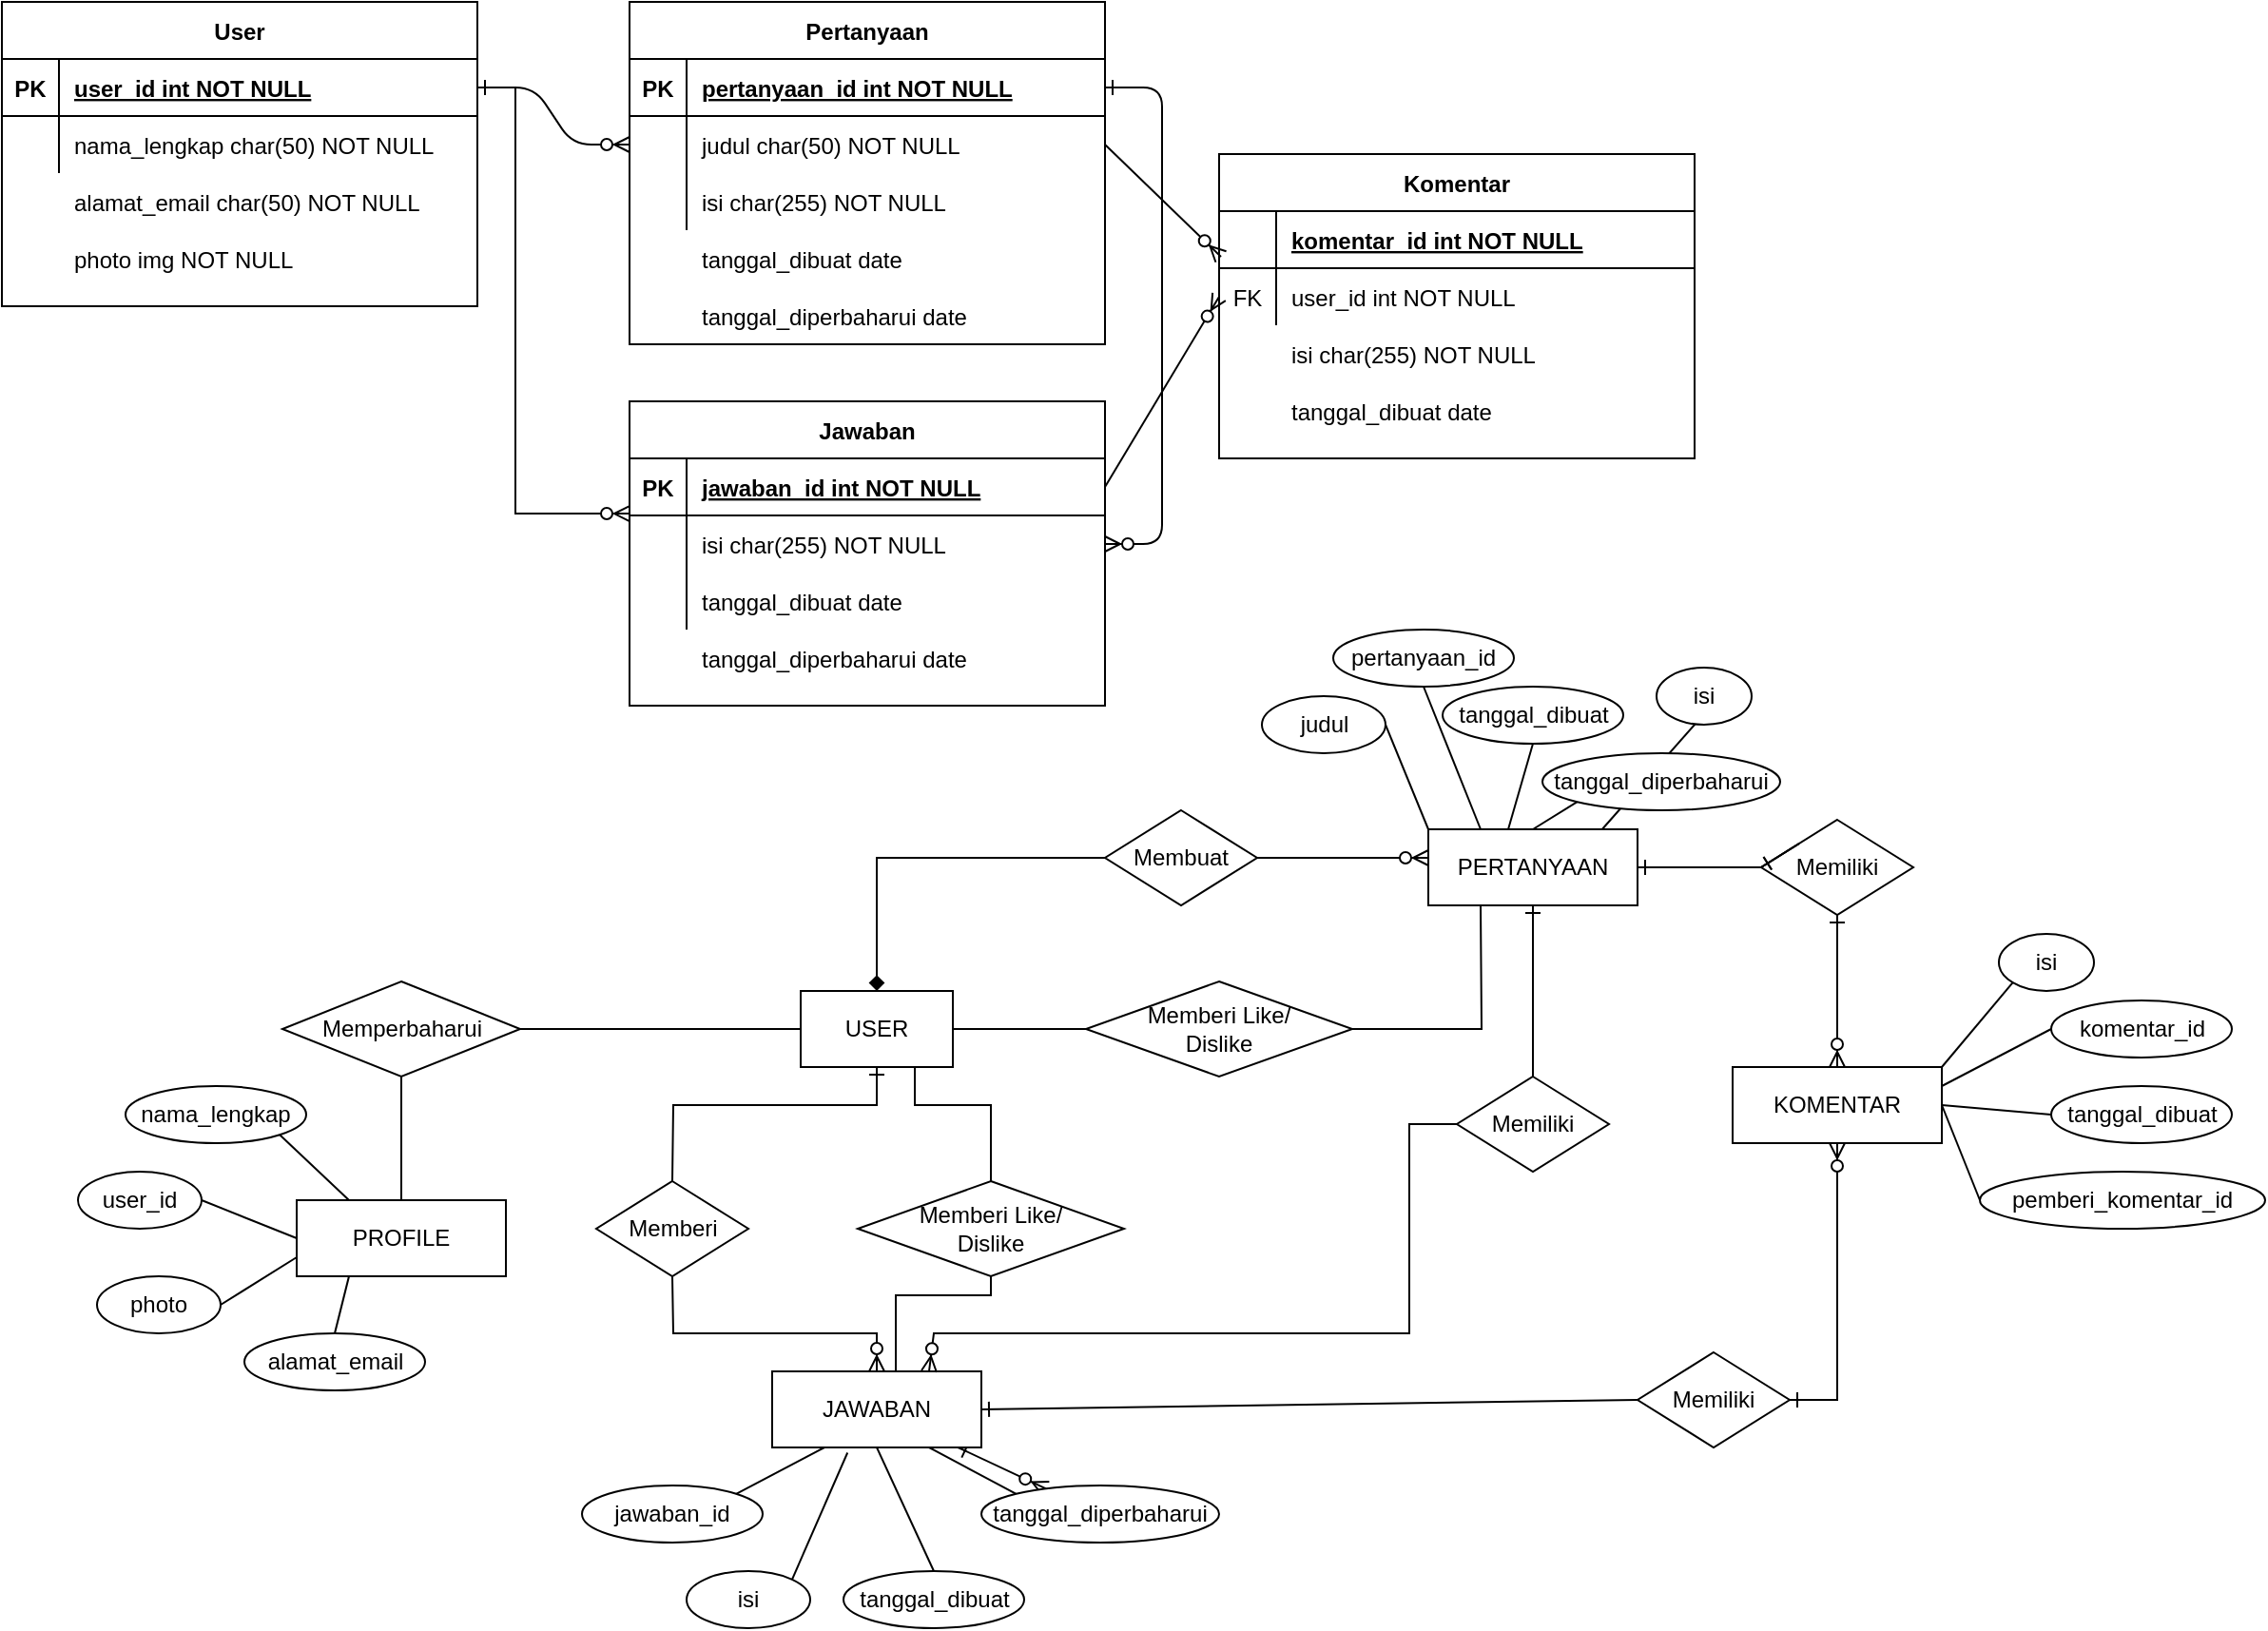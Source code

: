 <mxfile version="13.5.9" type="github">
  <diagram id="R2lEEEUBdFMjLlhIrx00" name="Page-1">
    <mxGraphModel dx="1021" dy="579" grid="1" gridSize="10" guides="1" tooltips="1" connect="1" arrows="1" fold="1" page="1" pageScale="1" pageWidth="850" pageHeight="1100" math="0" shadow="0" extFonts="Permanent Marker^https://fonts.googleapis.com/css?family=Permanent+Marker">
      <root>
        <mxCell id="0" />
        <mxCell id="1" parent="0" />
        <mxCell id="C-vyLk0tnHw3VtMMgP7b-1" value="" style="edgeStyle=entityRelationEdgeStyle;endArrow=ERzeroToMany;startArrow=ERone;endFill=1;startFill=0;" parent="1" source="C-vyLk0tnHw3VtMMgP7b-24" target="C-vyLk0tnHw3VtMMgP7b-6" edge="1">
          <mxGeometry width="100" height="100" relative="1" as="geometry">
            <mxPoint x="340" y="720" as="sourcePoint" />
            <mxPoint x="440" y="620" as="targetPoint" />
          </mxGeometry>
        </mxCell>
        <mxCell id="C-vyLk0tnHw3VtMMgP7b-12" value="" style="edgeStyle=entityRelationEdgeStyle;endArrow=ERzeroToMany;startArrow=ERone;endFill=1;startFill=0;" parent="1" source="C-vyLk0tnHw3VtMMgP7b-3" target="C-vyLk0tnHw3VtMMgP7b-17" edge="1">
          <mxGeometry width="100" height="100" relative="1" as="geometry">
            <mxPoint x="400" y="180" as="sourcePoint" />
            <mxPoint x="460" y="205" as="targetPoint" />
          </mxGeometry>
        </mxCell>
        <mxCell id="C-vyLk0tnHw3VtMMgP7b-2" value="Pertanyaan" style="shape=table;startSize=30;container=1;collapsible=1;childLayout=tableLayout;fixedRows=1;rowLines=0;fontStyle=1;align=center;resizeLast=1;" parent="1" vertex="1">
          <mxGeometry x="450" y="120" width="250" height="180" as="geometry" />
        </mxCell>
        <mxCell id="C-vyLk0tnHw3VtMMgP7b-3" value="" style="shape=partialRectangle;collapsible=0;dropTarget=0;pointerEvents=0;fillColor=none;points=[[0,0.5],[1,0.5]];portConstraint=eastwest;top=0;left=0;right=0;bottom=1;" parent="C-vyLk0tnHw3VtMMgP7b-2" vertex="1">
          <mxGeometry y="30" width="250" height="30" as="geometry" />
        </mxCell>
        <mxCell id="C-vyLk0tnHw3VtMMgP7b-4" value="PK" style="shape=partialRectangle;overflow=hidden;connectable=0;fillColor=none;top=0;left=0;bottom=0;right=0;fontStyle=1;" parent="C-vyLk0tnHw3VtMMgP7b-3" vertex="1">
          <mxGeometry width="30" height="30" as="geometry" />
        </mxCell>
        <mxCell id="C-vyLk0tnHw3VtMMgP7b-5" value="pertanyaan_id int NOT NULL " style="shape=partialRectangle;overflow=hidden;connectable=0;fillColor=none;top=0;left=0;bottom=0;right=0;align=left;spacingLeft=6;fontStyle=5;" parent="C-vyLk0tnHw3VtMMgP7b-3" vertex="1">
          <mxGeometry x="30" width="220" height="30" as="geometry" />
        </mxCell>
        <mxCell id="C-vyLk0tnHw3VtMMgP7b-6" value="" style="shape=partialRectangle;collapsible=0;dropTarget=0;pointerEvents=0;fillColor=none;points=[[0,0.5],[1,0.5]];portConstraint=eastwest;top=0;left=0;right=0;bottom=0;" parent="C-vyLk0tnHw3VtMMgP7b-2" vertex="1">
          <mxGeometry y="60" width="250" height="30" as="geometry" />
        </mxCell>
        <mxCell id="C-vyLk0tnHw3VtMMgP7b-7" value="" style="shape=partialRectangle;overflow=hidden;connectable=0;fillColor=none;top=0;left=0;bottom=0;right=0;" parent="C-vyLk0tnHw3VtMMgP7b-6" vertex="1">
          <mxGeometry width="30" height="30" as="geometry" />
        </mxCell>
        <mxCell id="C-vyLk0tnHw3VtMMgP7b-8" value="judul char(50) NOT NULL" style="shape=partialRectangle;overflow=hidden;connectable=0;fillColor=none;top=0;left=0;bottom=0;right=0;align=left;spacingLeft=6;" parent="C-vyLk0tnHw3VtMMgP7b-6" vertex="1">
          <mxGeometry x="30" width="220" height="30" as="geometry" />
        </mxCell>
        <mxCell id="C-vyLk0tnHw3VtMMgP7b-9" value="" style="shape=partialRectangle;collapsible=0;dropTarget=0;pointerEvents=0;fillColor=none;points=[[0,0.5],[1,0.5]];portConstraint=eastwest;top=0;left=0;right=0;bottom=0;" parent="C-vyLk0tnHw3VtMMgP7b-2" vertex="1">
          <mxGeometry y="90" width="250" height="30" as="geometry" />
        </mxCell>
        <mxCell id="C-vyLk0tnHw3VtMMgP7b-10" value="" style="shape=partialRectangle;overflow=hidden;connectable=0;fillColor=none;top=0;left=0;bottom=0;right=0;" parent="C-vyLk0tnHw3VtMMgP7b-9" vertex="1">
          <mxGeometry width="30" height="30" as="geometry" />
        </mxCell>
        <mxCell id="C-vyLk0tnHw3VtMMgP7b-11" value="isi char(255) NOT NULL" style="shape=partialRectangle;overflow=hidden;connectable=0;fillColor=none;top=0;left=0;bottom=0;right=0;align=left;spacingLeft=6;" parent="C-vyLk0tnHw3VtMMgP7b-9" vertex="1">
          <mxGeometry x="30" width="220" height="30" as="geometry" />
        </mxCell>
        <mxCell id="C-vyLk0tnHw3VtMMgP7b-23" value="User" style="shape=table;startSize=30;container=1;collapsible=1;childLayout=tableLayout;fixedRows=1;rowLines=0;fontStyle=1;align=center;resizeLast=1;" parent="1" vertex="1">
          <mxGeometry x="120" y="120" width="250" height="160" as="geometry" />
        </mxCell>
        <mxCell id="C-vyLk0tnHw3VtMMgP7b-24" value="" style="shape=partialRectangle;collapsible=0;dropTarget=0;pointerEvents=0;fillColor=none;points=[[0,0.5],[1,0.5]];portConstraint=eastwest;top=0;left=0;right=0;bottom=1;" parent="C-vyLk0tnHw3VtMMgP7b-23" vertex="1">
          <mxGeometry y="30" width="250" height="30" as="geometry" />
        </mxCell>
        <mxCell id="C-vyLk0tnHw3VtMMgP7b-25" value="PK" style="shape=partialRectangle;overflow=hidden;connectable=0;fillColor=none;top=0;left=0;bottom=0;right=0;fontStyle=1;" parent="C-vyLk0tnHw3VtMMgP7b-24" vertex="1">
          <mxGeometry width="30" height="30" as="geometry" />
        </mxCell>
        <mxCell id="C-vyLk0tnHw3VtMMgP7b-26" value="user_id int NOT NULL " style="shape=partialRectangle;overflow=hidden;connectable=0;fillColor=none;top=0;left=0;bottom=0;right=0;align=left;spacingLeft=6;fontStyle=5;" parent="C-vyLk0tnHw3VtMMgP7b-24" vertex="1">
          <mxGeometry x="30" width="220" height="30" as="geometry" />
        </mxCell>
        <mxCell id="C-vyLk0tnHw3VtMMgP7b-27" value="" style="shape=partialRectangle;collapsible=0;dropTarget=0;pointerEvents=0;fillColor=none;points=[[0,0.5],[1,0.5]];portConstraint=eastwest;top=0;left=0;right=0;bottom=0;" parent="C-vyLk0tnHw3VtMMgP7b-23" vertex="1">
          <mxGeometry y="60" width="250" height="30" as="geometry" />
        </mxCell>
        <mxCell id="C-vyLk0tnHw3VtMMgP7b-28" value="" style="shape=partialRectangle;overflow=hidden;connectable=0;fillColor=none;top=0;left=0;bottom=0;right=0;" parent="C-vyLk0tnHw3VtMMgP7b-27" vertex="1">
          <mxGeometry width="30" height="30" as="geometry" />
        </mxCell>
        <mxCell id="C-vyLk0tnHw3VtMMgP7b-29" value="nama_lengkap char(50) NOT NULL" style="shape=partialRectangle;overflow=hidden;connectable=0;fillColor=none;top=0;left=0;bottom=0;right=0;align=left;spacingLeft=6;" parent="C-vyLk0tnHw3VtMMgP7b-27" vertex="1">
          <mxGeometry x="30" width="220" height="30" as="geometry" />
        </mxCell>
        <mxCell id="_b5BClZJfC4NfJ-R23Pq-8" value="" style="shape=partialRectangle;overflow=hidden;connectable=0;fillColor=none;top=0;left=0;bottom=0;right=0;" vertex="1" parent="1">
          <mxGeometry x="120" y="220" width="30" height="30" as="geometry" />
        </mxCell>
        <mxCell id="_b5BClZJfC4NfJ-R23Pq-9" value="alamat_email char(50) NOT NULL" style="shape=partialRectangle;overflow=hidden;connectable=0;fillColor=none;top=0;left=0;bottom=0;right=0;align=left;spacingLeft=6;" vertex="1" parent="1">
          <mxGeometry x="150" y="210" width="220" height="30" as="geometry" />
        </mxCell>
        <mxCell id="_b5BClZJfC4NfJ-R23Pq-10" value="photo img NOT NULL" style="shape=partialRectangle;overflow=hidden;connectable=0;fillColor=none;top=0;left=0;bottom=0;right=0;align=left;spacingLeft=6;" vertex="1" parent="1">
          <mxGeometry x="150" y="240" width="220" height="30" as="geometry" />
        </mxCell>
        <mxCell id="_b5BClZJfC4NfJ-R23Pq-13" style="edgeStyle=elbowEdgeStyle;rounded=0;orthogonalLoop=1;jettySize=auto;html=1;exitX=1;exitY=0.5;exitDx=0;exitDy=0;entryX=0;entryY=0.967;entryDx=0;entryDy=0;entryPerimeter=0;endArrow=ERzeroToMany;endFill=1;" edge="1" parent="1" source="C-vyLk0tnHw3VtMMgP7b-24" target="C-vyLk0tnHw3VtMMgP7b-14">
          <mxGeometry relative="1" as="geometry">
            <Array as="points">
              <mxPoint x="390" y="240" />
              <mxPoint x="400" y="190" />
            </Array>
          </mxGeometry>
        </mxCell>
        <mxCell id="_b5BClZJfC4NfJ-R23Pq-14" style="rounded=0;orthogonalLoop=1;jettySize=auto;html=1;exitX=1;exitY=0.5;exitDx=0;exitDy=0;entryX=0.004;entryY=0.8;entryDx=0;entryDy=0;entryPerimeter=0;endArrow=ERzeroToMany;endFill=1;" edge="1" parent="1" source="C-vyLk0tnHw3VtMMgP7b-6" target="_b5BClZJfC4NfJ-R23Pq-2">
          <mxGeometry relative="1" as="geometry" />
        </mxCell>
        <mxCell id="_b5BClZJfC4NfJ-R23Pq-15" style="edgeStyle=none;rounded=0;orthogonalLoop=1;jettySize=auto;html=1;exitX=1;exitY=0.5;exitDx=0;exitDy=0;entryX=0;entryY=0.5;entryDx=0;entryDy=0;endArrow=ERzeroToMany;endFill=1;" edge="1" parent="1" source="C-vyLk0tnHw3VtMMgP7b-14" target="_b5BClZJfC4NfJ-R23Pq-5">
          <mxGeometry relative="1" as="geometry" />
        </mxCell>
        <mxCell id="C-vyLk0tnHw3VtMMgP7b-13" value="Jawaban" style="shape=table;startSize=30;container=1;collapsible=1;childLayout=tableLayout;fixedRows=1;rowLines=0;fontStyle=1;align=center;resizeLast=1;" parent="1" vertex="1">
          <mxGeometry x="450" y="330" width="250" height="160" as="geometry" />
        </mxCell>
        <mxCell id="C-vyLk0tnHw3VtMMgP7b-14" value="" style="shape=partialRectangle;collapsible=0;dropTarget=0;pointerEvents=0;fillColor=none;points=[[0,0.5],[1,0.5]];portConstraint=eastwest;top=0;left=0;right=0;bottom=1;" parent="C-vyLk0tnHw3VtMMgP7b-13" vertex="1">
          <mxGeometry y="30" width="250" height="30" as="geometry" />
        </mxCell>
        <mxCell id="C-vyLk0tnHw3VtMMgP7b-15" value="PK" style="shape=partialRectangle;overflow=hidden;connectable=0;fillColor=none;top=0;left=0;bottom=0;right=0;fontStyle=1;" parent="C-vyLk0tnHw3VtMMgP7b-14" vertex="1">
          <mxGeometry width="30" height="30" as="geometry" />
        </mxCell>
        <mxCell id="C-vyLk0tnHw3VtMMgP7b-16" value="jawaban_id int NOT NULL" style="shape=partialRectangle;overflow=hidden;connectable=0;fillColor=none;top=0;left=0;bottom=0;right=0;align=left;spacingLeft=6;fontStyle=5;" parent="C-vyLk0tnHw3VtMMgP7b-14" vertex="1">
          <mxGeometry x="30" width="220" height="30" as="geometry" />
        </mxCell>
        <mxCell id="C-vyLk0tnHw3VtMMgP7b-17" value="" style="shape=partialRectangle;collapsible=0;dropTarget=0;pointerEvents=0;fillColor=none;points=[[0,0.5],[1,0.5]];portConstraint=eastwest;top=0;left=0;right=0;bottom=0;" parent="C-vyLk0tnHw3VtMMgP7b-13" vertex="1">
          <mxGeometry y="60" width="250" height="30" as="geometry" />
        </mxCell>
        <mxCell id="C-vyLk0tnHw3VtMMgP7b-18" value="" style="shape=partialRectangle;overflow=hidden;connectable=0;fillColor=none;top=0;left=0;bottom=0;right=0;" parent="C-vyLk0tnHw3VtMMgP7b-17" vertex="1">
          <mxGeometry width="30" height="30" as="geometry" />
        </mxCell>
        <mxCell id="C-vyLk0tnHw3VtMMgP7b-19" value="isi char(255) NOT NULL" style="shape=partialRectangle;overflow=hidden;connectable=0;fillColor=none;top=0;left=0;bottom=0;right=0;align=left;spacingLeft=6;" parent="C-vyLk0tnHw3VtMMgP7b-17" vertex="1">
          <mxGeometry x="30" width="220" height="30" as="geometry" />
        </mxCell>
        <mxCell id="C-vyLk0tnHw3VtMMgP7b-20" value="" style="shape=partialRectangle;collapsible=0;dropTarget=0;pointerEvents=0;fillColor=none;points=[[0,0.5],[1,0.5]];portConstraint=eastwest;top=0;left=0;right=0;bottom=0;" parent="C-vyLk0tnHw3VtMMgP7b-13" vertex="1">
          <mxGeometry y="90" width="250" height="30" as="geometry" />
        </mxCell>
        <mxCell id="C-vyLk0tnHw3VtMMgP7b-21" value="" style="shape=partialRectangle;overflow=hidden;connectable=0;fillColor=none;top=0;left=0;bottom=0;right=0;" parent="C-vyLk0tnHw3VtMMgP7b-20" vertex="1">
          <mxGeometry width="30" height="30" as="geometry" />
        </mxCell>
        <mxCell id="C-vyLk0tnHw3VtMMgP7b-22" value="tanggal_dibuat date" style="shape=partialRectangle;overflow=hidden;connectable=0;fillColor=none;top=0;left=0;bottom=0;right=0;align=left;spacingLeft=6;" parent="C-vyLk0tnHw3VtMMgP7b-20" vertex="1">
          <mxGeometry x="30" width="220" height="30" as="geometry" />
        </mxCell>
        <mxCell id="_b5BClZJfC4NfJ-R23Pq-17" value="" style="shape=partialRectangle;collapsible=0;dropTarget=0;pointerEvents=0;fillColor=none;points=[[0,0.5],[1,0.5]];portConstraint=eastwest;top=0;left=0;right=0;bottom=0;" vertex="1" parent="1">
          <mxGeometry x="450" y="240" width="250" height="30" as="geometry" />
        </mxCell>
        <mxCell id="_b5BClZJfC4NfJ-R23Pq-18" value="" style="shape=partialRectangle;overflow=hidden;connectable=0;fillColor=none;top=0;left=0;bottom=0;right=0;" vertex="1" parent="_b5BClZJfC4NfJ-R23Pq-17">
          <mxGeometry width="30" height="30" as="geometry" />
        </mxCell>
        <mxCell id="_b5BClZJfC4NfJ-R23Pq-19" value="tanggal_dibuat date" style="shape=partialRectangle;overflow=hidden;connectable=0;fillColor=none;top=0;left=0;bottom=0;right=0;align=left;spacingLeft=6;" vertex="1" parent="_b5BClZJfC4NfJ-R23Pq-17">
          <mxGeometry x="30" width="220" height="30" as="geometry" />
        </mxCell>
        <mxCell id="_b5BClZJfC4NfJ-R23Pq-20" value="" style="shape=partialRectangle;collapsible=0;dropTarget=0;pointerEvents=0;fillColor=none;points=[[0,0.5],[1,0.5]];portConstraint=eastwest;top=0;left=0;right=0;bottom=0;" vertex="1" parent="1">
          <mxGeometry x="450" y="270" width="250" height="30" as="geometry" />
        </mxCell>
        <mxCell id="_b5BClZJfC4NfJ-R23Pq-21" value="" style="shape=partialRectangle;overflow=hidden;connectable=0;fillColor=none;top=0;left=0;bottom=0;right=0;" vertex="1" parent="_b5BClZJfC4NfJ-R23Pq-20">
          <mxGeometry width="30" height="30" as="geometry" />
        </mxCell>
        <mxCell id="_b5BClZJfC4NfJ-R23Pq-22" value="tanggal_diperbaharui date" style="shape=partialRectangle;overflow=hidden;connectable=0;fillColor=none;top=0;left=0;bottom=0;right=0;align=left;spacingLeft=6;" vertex="1" parent="_b5BClZJfC4NfJ-R23Pq-20">
          <mxGeometry x="30" width="220" height="30" as="geometry" />
        </mxCell>
        <mxCell id="_b5BClZJfC4NfJ-R23Pq-23" value="tanggal_diperbaharui date" style="shape=partialRectangle;overflow=hidden;connectable=0;fillColor=none;top=0;left=0;bottom=0;right=0;align=left;spacingLeft=6;" vertex="1" parent="1">
          <mxGeometry x="480" y="450" width="220" height="30" as="geometry" />
        </mxCell>
        <mxCell id="_b5BClZJfC4NfJ-R23Pq-24" value="isi char(255) NOT NULL" style="shape=partialRectangle;overflow=hidden;connectable=0;fillColor=none;top=0;left=0;bottom=0;right=0;align=left;spacingLeft=6;" vertex="1" parent="1">
          <mxGeometry x="790" y="290" width="220" height="30" as="geometry" />
        </mxCell>
        <mxCell id="_b5BClZJfC4NfJ-R23Pq-1" value="Komentar" style="shape=table;startSize=30;container=1;collapsible=1;childLayout=tableLayout;fixedRows=1;rowLines=0;fontStyle=1;align=center;resizeLast=1;" vertex="1" parent="1">
          <mxGeometry x="760" y="200" width="250" height="160" as="geometry" />
        </mxCell>
        <mxCell id="_b5BClZJfC4NfJ-R23Pq-2" value="" style="shape=partialRectangle;collapsible=0;dropTarget=0;pointerEvents=0;fillColor=none;points=[[0,0.5],[1,0.5]];portConstraint=eastwest;top=0;left=0;right=0;bottom=1;" vertex="1" parent="_b5BClZJfC4NfJ-R23Pq-1">
          <mxGeometry y="30" width="250" height="30" as="geometry" />
        </mxCell>
        <mxCell id="_b5BClZJfC4NfJ-R23Pq-3" value="" style="shape=partialRectangle;overflow=hidden;connectable=0;fillColor=none;top=0;left=0;bottom=0;right=0;fontStyle=1;" vertex="1" parent="_b5BClZJfC4NfJ-R23Pq-2">
          <mxGeometry width="30" height="30" as="geometry" />
        </mxCell>
        <mxCell id="_b5BClZJfC4NfJ-R23Pq-4" value="komentar_id int NOT NULL" style="shape=partialRectangle;overflow=hidden;connectable=0;fillColor=none;top=0;left=0;bottom=0;right=0;align=left;spacingLeft=6;fontStyle=5;" vertex="1" parent="_b5BClZJfC4NfJ-R23Pq-2">
          <mxGeometry x="30" width="220" height="30" as="geometry" />
        </mxCell>
        <mxCell id="_b5BClZJfC4NfJ-R23Pq-5" value="" style="shape=partialRectangle;collapsible=0;dropTarget=0;pointerEvents=0;fillColor=none;points=[[0,0.5],[1,0.5]];portConstraint=eastwest;top=0;left=0;right=0;bottom=0;" vertex="1" parent="_b5BClZJfC4NfJ-R23Pq-1">
          <mxGeometry y="60" width="250" height="30" as="geometry" />
        </mxCell>
        <mxCell id="_b5BClZJfC4NfJ-R23Pq-6" value="FK" style="shape=partialRectangle;overflow=hidden;connectable=0;fillColor=none;top=0;left=0;bottom=0;right=0;" vertex="1" parent="_b5BClZJfC4NfJ-R23Pq-5">
          <mxGeometry width="30" height="30" as="geometry" />
        </mxCell>
        <mxCell id="_b5BClZJfC4NfJ-R23Pq-7" value="user_id int NOT NULL" style="shape=partialRectangle;overflow=hidden;connectable=0;fillColor=none;top=0;left=0;bottom=0;right=0;align=left;spacingLeft=6;" vertex="1" parent="_b5BClZJfC4NfJ-R23Pq-5">
          <mxGeometry x="30" width="220" height="30" as="geometry" />
        </mxCell>
        <mxCell id="_b5BClZJfC4NfJ-R23Pq-25" value="tanggal_dibuat date" style="shape=partialRectangle;overflow=hidden;connectable=0;fillColor=none;top=0;left=0;bottom=0;right=0;align=left;spacingLeft=6;" vertex="1" parent="1">
          <mxGeometry x="790" y="320" width="220" height="30" as="geometry" />
        </mxCell>
        <mxCell id="_b5BClZJfC4NfJ-R23Pq-77" style="edgeStyle=none;rounded=0;orthogonalLoop=1;jettySize=auto;html=1;exitX=0;exitY=0.5;exitDx=0;exitDy=0;entryX=1;entryY=0.5;entryDx=0;entryDy=0;startArrow=none;startFill=0;endArrow=none;endFill=0;" edge="1" parent="1" source="_b5BClZJfC4NfJ-R23Pq-26" target="_b5BClZJfC4NfJ-R23Pq-76">
          <mxGeometry relative="1" as="geometry" />
        </mxCell>
        <mxCell id="_b5BClZJfC4NfJ-R23Pq-105" style="edgeStyle=none;rounded=0;orthogonalLoop=1;jettySize=auto;html=1;exitX=0.5;exitY=1;exitDx=0;exitDy=0;entryX=0.5;entryY=0;entryDx=0;entryDy=0;startArrow=ERone;startFill=0;endArrow=none;endFill=0;" edge="1" parent="1" source="_b5BClZJfC4NfJ-R23Pq-26" target="_b5BClZJfC4NfJ-R23Pq-104">
          <mxGeometry relative="1" as="geometry">
            <Array as="points">
              <mxPoint x="580" y="700" />
              <mxPoint x="473" y="700" />
            </Array>
          </mxGeometry>
        </mxCell>
        <mxCell id="_b5BClZJfC4NfJ-R23Pq-128" style="edgeStyle=none;rounded=0;orthogonalLoop=1;jettySize=auto;html=1;entryX=0;entryY=0.5;entryDx=0;entryDy=0;startArrow=none;startFill=0;endArrow=none;endFill=0;" edge="1" parent="1" source="_b5BClZJfC4NfJ-R23Pq-26" target="_b5BClZJfC4NfJ-R23Pq-127">
          <mxGeometry relative="1" as="geometry" />
        </mxCell>
        <mxCell id="_b5BClZJfC4NfJ-R23Pq-131" style="edgeStyle=none;rounded=0;orthogonalLoop=1;jettySize=auto;html=1;exitX=0.75;exitY=1;exitDx=0;exitDy=0;entryX=0.5;entryY=0;entryDx=0;entryDy=0;startArrow=none;startFill=0;endArrow=none;endFill=0;" edge="1" parent="1" source="_b5BClZJfC4NfJ-R23Pq-26" target="_b5BClZJfC4NfJ-R23Pq-130">
          <mxGeometry relative="1" as="geometry">
            <Array as="points">
              <mxPoint x="600" y="700" />
              <mxPoint x="640" y="700" />
            </Array>
          </mxGeometry>
        </mxCell>
        <mxCell id="_b5BClZJfC4NfJ-R23Pq-26" value="USER" style="rounded=0;whiteSpace=wrap;html=1;" vertex="1" parent="1">
          <mxGeometry x="540" y="640" width="80" height="40" as="geometry" />
        </mxCell>
        <mxCell id="_b5BClZJfC4NfJ-R23Pq-62" style="edgeStyle=none;rounded=0;orthogonalLoop=1;jettySize=auto;html=1;exitX=0.5;exitY=1;exitDx=0;exitDy=0;entryX=0.5;entryY=0;entryDx=0;entryDy=0;endArrow=none;endFill=0;startArrow=ERone;startFill=0;" edge="1" parent="1" source="_b5BClZJfC4NfJ-R23Pq-28" target="_b5BClZJfC4NfJ-R23Pq-58">
          <mxGeometry relative="1" as="geometry" />
        </mxCell>
        <mxCell id="_b5BClZJfC4NfJ-R23Pq-64" style="edgeStyle=none;rounded=0;orthogonalLoop=1;jettySize=auto;html=1;exitX=1;exitY=0.5;exitDx=0;exitDy=0;startArrow=ERone;startFill=0;endArrow=none;endFill=0;entryX=0;entryY=0.5;entryDx=0;entryDy=0;" edge="1" parent="1" source="_b5BClZJfC4NfJ-R23Pq-28" target="_b5BClZJfC4NfJ-R23Pq-60">
          <mxGeometry relative="1" as="geometry">
            <mxPoint x="1060" y="540" as="targetPoint" />
            <Array as="points" />
          </mxGeometry>
        </mxCell>
        <mxCell id="_b5BClZJfC4NfJ-R23Pq-28" value="PERTANYAAN" style="rounded=0;whiteSpace=wrap;html=1;" vertex="1" parent="1">
          <mxGeometry x="870" y="555" width="110" height="40" as="geometry" />
        </mxCell>
        <mxCell id="_b5BClZJfC4NfJ-R23Pq-68" style="edgeStyle=none;rounded=0;orthogonalLoop=1;jettySize=auto;html=1;exitX=1;exitY=0.5;exitDx=0;exitDy=0;entryX=0;entryY=0.5;entryDx=0;entryDy=0;startArrow=ERone;startFill=0;endArrow=none;endFill=0;" edge="1" parent="1" source="_b5BClZJfC4NfJ-R23Pq-29" target="_b5BClZJfC4NfJ-R23Pq-61">
          <mxGeometry relative="1" as="geometry" />
        </mxCell>
        <mxCell id="_b5BClZJfC4NfJ-R23Pq-110" value="" style="edgeStyle=none;rounded=0;orthogonalLoop=1;jettySize=auto;html=1;startArrow=ERone;startFill=0;endArrow=ERzeroToMany;endFill=1;" edge="1" parent="1" source="_b5BClZJfC4NfJ-R23Pq-29" target="_b5BClZJfC4NfJ-R23Pq-99">
          <mxGeometry relative="1" as="geometry" />
        </mxCell>
        <mxCell id="_b5BClZJfC4NfJ-R23Pq-29" value="JAWABAN" style="rounded=0;whiteSpace=wrap;html=1;" vertex="1" parent="1">
          <mxGeometry x="525" y="840" width="110" height="40" as="geometry" />
        </mxCell>
        <mxCell id="_b5BClZJfC4NfJ-R23Pq-30" value="KOMENTAR" style="rounded=0;whiteSpace=wrap;html=1;" vertex="1" parent="1">
          <mxGeometry x="1030" y="680" width="110" height="40" as="geometry" />
        </mxCell>
        <mxCell id="_b5BClZJfC4NfJ-R23Pq-40" style="edgeStyle=none;rounded=0;orthogonalLoop=1;jettySize=auto;html=1;exitX=0;exitY=0.5;exitDx=0;exitDy=0;entryX=0.5;entryY=0;entryDx=0;entryDy=0;endArrow=diamond;endFill=1;" edge="1" parent="1" source="_b5BClZJfC4NfJ-R23Pq-34" target="_b5BClZJfC4NfJ-R23Pq-26">
          <mxGeometry relative="1" as="geometry">
            <Array as="points">
              <mxPoint x="580" y="570" />
            </Array>
          </mxGeometry>
        </mxCell>
        <mxCell id="_b5BClZJfC4NfJ-R23Pq-42" style="edgeStyle=none;rounded=0;orthogonalLoop=1;jettySize=auto;html=1;exitX=1;exitY=0.5;exitDx=0;exitDy=0;endArrow=ERzeroToMany;endFill=1;" edge="1" parent="1" source="_b5BClZJfC4NfJ-R23Pq-34">
          <mxGeometry relative="1" as="geometry">
            <mxPoint x="870" y="570" as="targetPoint" />
            <Array as="points">
              <mxPoint x="810" y="570" />
            </Array>
          </mxGeometry>
        </mxCell>
        <mxCell id="_b5BClZJfC4NfJ-R23Pq-34" value="Membuat" style="rhombus;whiteSpace=wrap;html=1;" vertex="1" parent="1">
          <mxGeometry x="700" y="545" width="80" height="50" as="geometry" />
        </mxCell>
        <mxCell id="_b5BClZJfC4NfJ-R23Pq-73" style="edgeStyle=none;rounded=0;orthogonalLoop=1;jettySize=auto;html=1;exitX=1;exitY=0.5;exitDx=0;exitDy=0;entryX=0;entryY=0.5;entryDx=0;entryDy=0;startArrow=none;startFill=0;endArrow=none;endFill=0;" edge="1" parent="1" source="_b5BClZJfC4NfJ-R23Pq-47" target="_b5BClZJfC4NfJ-R23Pq-71">
          <mxGeometry relative="1" as="geometry" />
        </mxCell>
        <mxCell id="_b5BClZJfC4NfJ-R23Pq-47" value="user_id" style="ellipse;whiteSpace=wrap;html=1;" vertex="1" parent="1">
          <mxGeometry x="160" y="735" width="65" height="30" as="geometry" />
        </mxCell>
        <mxCell id="_b5BClZJfC4NfJ-R23Pq-72" style="edgeStyle=none;rounded=0;orthogonalLoop=1;jettySize=auto;html=1;exitX=1;exitY=1;exitDx=0;exitDy=0;entryX=0.25;entryY=0;entryDx=0;entryDy=0;startArrow=none;startFill=0;endArrow=none;endFill=0;" edge="1" parent="1" source="_b5BClZJfC4NfJ-R23Pq-48" target="_b5BClZJfC4NfJ-R23Pq-71">
          <mxGeometry relative="1" as="geometry" />
        </mxCell>
        <mxCell id="_b5BClZJfC4NfJ-R23Pq-48" value="nama_lengkap" style="ellipse;whiteSpace=wrap;html=1;" vertex="1" parent="1">
          <mxGeometry x="185" y="690" width="95" height="30" as="geometry" />
        </mxCell>
        <mxCell id="_b5BClZJfC4NfJ-R23Pq-75" style="edgeStyle=none;rounded=0;orthogonalLoop=1;jettySize=auto;html=1;exitX=0.5;exitY=0;exitDx=0;exitDy=0;entryX=0.25;entryY=1;entryDx=0;entryDy=0;startArrow=none;startFill=0;endArrow=none;endFill=0;" edge="1" parent="1" source="_b5BClZJfC4NfJ-R23Pq-49" target="_b5BClZJfC4NfJ-R23Pq-71">
          <mxGeometry relative="1" as="geometry" />
        </mxCell>
        <mxCell id="_b5BClZJfC4NfJ-R23Pq-49" value="alamat_email" style="ellipse;whiteSpace=wrap;html=1;" vertex="1" parent="1">
          <mxGeometry x="247.5" y="820" width="95" height="30" as="geometry" />
        </mxCell>
        <mxCell id="_b5BClZJfC4NfJ-R23Pq-74" style="edgeStyle=none;rounded=0;orthogonalLoop=1;jettySize=auto;html=1;exitX=1;exitY=0.5;exitDx=0;exitDy=0;entryX=0;entryY=0.75;entryDx=0;entryDy=0;startArrow=none;startFill=0;endArrow=none;endFill=0;" edge="1" parent="1" source="_b5BClZJfC4NfJ-R23Pq-50" target="_b5BClZJfC4NfJ-R23Pq-71">
          <mxGeometry relative="1" as="geometry" />
        </mxCell>
        <mxCell id="_b5BClZJfC4NfJ-R23Pq-50" value="photo" style="ellipse;whiteSpace=wrap;html=1;" vertex="1" parent="1">
          <mxGeometry x="170" y="790" width="65" height="30" as="geometry" />
        </mxCell>
        <mxCell id="_b5BClZJfC4NfJ-R23Pq-63" style="edgeStyle=none;rounded=0;orthogonalLoop=1;jettySize=auto;html=1;exitX=0;exitY=0.5;exitDx=0;exitDy=0;endArrow=ERzeroToMany;endFill=1;entryX=0.75;entryY=0;entryDx=0;entryDy=0;" edge="1" parent="1" source="_b5BClZJfC4NfJ-R23Pq-58" target="_b5BClZJfC4NfJ-R23Pq-29">
          <mxGeometry relative="1" as="geometry">
            <Array as="points">
              <mxPoint x="860" y="710" />
              <mxPoint x="860" y="820" />
              <mxPoint x="610" y="820" />
            </Array>
          </mxGeometry>
        </mxCell>
        <mxCell id="_b5BClZJfC4NfJ-R23Pq-58" value="Memiliki" style="rhombus;whiteSpace=wrap;html=1;" vertex="1" parent="1">
          <mxGeometry x="885" y="685" width="80" height="50" as="geometry" />
        </mxCell>
        <mxCell id="_b5BClZJfC4NfJ-R23Pq-67" style="edgeStyle=none;rounded=0;orthogonalLoop=1;jettySize=auto;html=1;exitX=0.5;exitY=1;exitDx=0;exitDy=0;startArrow=ERone;startFill=0;endArrow=ERzeroToMany;endFill=1;entryX=0.5;entryY=0;entryDx=0;entryDy=0;" edge="1" parent="1" source="_b5BClZJfC4NfJ-R23Pq-60" target="_b5BClZJfC4NfJ-R23Pq-30">
          <mxGeometry relative="1" as="geometry">
            <Array as="points" />
          </mxGeometry>
        </mxCell>
        <mxCell id="_b5BClZJfC4NfJ-R23Pq-60" value="Memiliki" style="rhombus;whiteSpace=wrap;html=1;" vertex="1" parent="1">
          <mxGeometry x="1045" y="550" width="80" height="50" as="geometry" />
        </mxCell>
        <mxCell id="_b5BClZJfC4NfJ-R23Pq-69" style="edgeStyle=none;rounded=0;orthogonalLoop=1;jettySize=auto;html=1;exitX=1;exitY=0.5;exitDx=0;exitDy=0;entryX=0.5;entryY=1;entryDx=0;entryDy=0;startArrow=ERone;startFill=0;endArrow=ERzeroToMany;endFill=1;" edge="1" parent="1" source="_b5BClZJfC4NfJ-R23Pq-61" target="_b5BClZJfC4NfJ-R23Pq-30">
          <mxGeometry relative="1" as="geometry">
            <Array as="points">
              <mxPoint x="1085" y="855" />
            </Array>
          </mxGeometry>
        </mxCell>
        <mxCell id="_b5BClZJfC4NfJ-R23Pq-61" value="Memiliki" style="rhombus;whiteSpace=wrap;html=1;" vertex="1" parent="1">
          <mxGeometry x="980" y="830" width="80" height="50" as="geometry" />
        </mxCell>
        <mxCell id="_b5BClZJfC4NfJ-R23Pq-65" style="edgeStyle=none;rounded=0;orthogonalLoop=1;jettySize=auto;html=1;exitX=0;exitY=0.5;exitDx=0;exitDy=0;entryX=0;entryY=0;entryDx=0;entryDy=0;startArrow=ERone;startFill=0;endArrow=none;endFill=0;" edge="1" parent="1" source="_b5BClZJfC4NfJ-R23Pq-60" target="_b5BClZJfC4NfJ-R23Pq-60">
          <mxGeometry relative="1" as="geometry" />
        </mxCell>
        <mxCell id="_b5BClZJfC4NfJ-R23Pq-66" style="edgeStyle=none;rounded=0;orthogonalLoop=1;jettySize=auto;html=1;exitX=0;exitY=0.5;exitDx=0;exitDy=0;entryX=0;entryY=0;entryDx=0;entryDy=0;startArrow=ERone;startFill=0;endArrow=none;endFill=0;" edge="1" parent="1" source="_b5BClZJfC4NfJ-R23Pq-60" target="_b5BClZJfC4NfJ-R23Pq-60">
          <mxGeometry relative="1" as="geometry" />
        </mxCell>
        <mxCell id="_b5BClZJfC4NfJ-R23Pq-71" value="PROFILE" style="rounded=0;whiteSpace=wrap;html=1;" vertex="1" parent="1">
          <mxGeometry x="275" y="750" width="110" height="40" as="geometry" />
        </mxCell>
        <mxCell id="_b5BClZJfC4NfJ-R23Pq-78" style="edgeStyle=none;rounded=0;orthogonalLoop=1;jettySize=auto;html=1;exitX=0.5;exitY=1;exitDx=0;exitDy=0;startArrow=none;startFill=0;endArrow=none;endFill=0;" edge="1" parent="1" source="_b5BClZJfC4NfJ-R23Pq-76" target="_b5BClZJfC4NfJ-R23Pq-71">
          <mxGeometry relative="1" as="geometry" />
        </mxCell>
        <mxCell id="_b5BClZJfC4NfJ-R23Pq-76" value="Memperbaharui" style="rhombus;whiteSpace=wrap;html=1;" vertex="1" parent="1">
          <mxGeometry x="267.5" y="635" width="125" height="50" as="geometry" />
        </mxCell>
        <mxCell id="_b5BClZJfC4NfJ-R23Pq-90" style="edgeStyle=none;rounded=0;orthogonalLoop=1;jettySize=auto;html=1;exitX=1;exitY=0.5;exitDx=0;exitDy=0;entryX=0;entryY=0;entryDx=0;entryDy=0;startArrow=none;startFill=0;endArrow=none;endFill=0;" edge="1" parent="1" source="_b5BClZJfC4NfJ-R23Pq-80" target="_b5BClZJfC4NfJ-R23Pq-28">
          <mxGeometry relative="1" as="geometry" />
        </mxCell>
        <mxCell id="_b5BClZJfC4NfJ-R23Pq-80" value="judul" style="ellipse;whiteSpace=wrap;html=1;" vertex="1" parent="1">
          <mxGeometry x="782.5" y="485" width="65" height="30" as="geometry" />
        </mxCell>
        <mxCell id="_b5BClZJfC4NfJ-R23Pq-87" style="edgeStyle=none;rounded=0;orthogonalLoop=1;jettySize=auto;html=1;exitX=0.5;exitY=1;exitDx=0;exitDy=0;entryX=0.25;entryY=0;entryDx=0;entryDy=0;startArrow=none;startFill=0;endArrow=none;endFill=0;" edge="1" parent="1" source="_b5BClZJfC4NfJ-R23Pq-81" target="_b5BClZJfC4NfJ-R23Pq-28">
          <mxGeometry relative="1" as="geometry" />
        </mxCell>
        <mxCell id="_b5BClZJfC4NfJ-R23Pq-81" value="pertanyaan_id" style="ellipse;whiteSpace=wrap;html=1;" vertex="1" parent="1">
          <mxGeometry x="820" y="450" width="95" height="30" as="geometry" />
        </mxCell>
        <mxCell id="_b5BClZJfC4NfJ-R23Pq-92" style="edgeStyle=none;rounded=0;orthogonalLoop=1;jettySize=auto;html=1;exitX=1;exitY=0;exitDx=0;exitDy=0;startArrow=none;startFill=0;endArrow=none;endFill=0;entryX=0.83;entryY=0.003;entryDx=0;entryDy=0;entryPerimeter=0;" edge="1" parent="1" source="_b5BClZJfC4NfJ-R23Pq-83" target="_b5BClZJfC4NfJ-R23Pq-28">
          <mxGeometry relative="1" as="geometry" />
        </mxCell>
        <mxCell id="_b5BClZJfC4NfJ-R23Pq-83" value="isi" style="ellipse;whiteSpace=wrap;html=1;" vertex="1" parent="1">
          <mxGeometry x="990" y="470" width="50" height="30" as="geometry" />
        </mxCell>
        <mxCell id="_b5BClZJfC4NfJ-R23Pq-88" style="edgeStyle=none;rounded=0;orthogonalLoop=1;jettySize=auto;html=1;exitX=0.5;exitY=1;exitDx=0;exitDy=0;entryX=0.381;entryY=0.01;entryDx=0;entryDy=0;entryPerimeter=0;startArrow=none;startFill=0;endArrow=none;endFill=0;" edge="1" parent="1" source="_b5BClZJfC4NfJ-R23Pq-84" target="_b5BClZJfC4NfJ-R23Pq-28">
          <mxGeometry relative="1" as="geometry" />
        </mxCell>
        <mxCell id="_b5BClZJfC4NfJ-R23Pq-84" value="tanggal_dibuat" style="ellipse;whiteSpace=wrap;html=1;" vertex="1" parent="1">
          <mxGeometry x="877.5" y="480" width="95" height="30" as="geometry" />
        </mxCell>
        <mxCell id="_b5BClZJfC4NfJ-R23Pq-89" style="edgeStyle=none;rounded=0;orthogonalLoop=1;jettySize=auto;html=1;exitX=0;exitY=1;exitDx=0;exitDy=0;entryX=0.5;entryY=0;entryDx=0;entryDy=0;startArrow=none;startFill=0;endArrow=none;endFill=0;" edge="1" parent="1" source="_b5BClZJfC4NfJ-R23Pq-85" target="_b5BClZJfC4NfJ-R23Pq-28">
          <mxGeometry relative="1" as="geometry" />
        </mxCell>
        <mxCell id="_b5BClZJfC4NfJ-R23Pq-85" value="tanggal_diperbaharui" style="ellipse;whiteSpace=wrap;html=1;" vertex="1" parent="1">
          <mxGeometry x="930" y="515" width="125" height="30" as="geometry" />
        </mxCell>
        <mxCell id="_b5BClZJfC4NfJ-R23Pq-101" style="edgeStyle=none;rounded=0;orthogonalLoop=1;jettySize=auto;html=1;exitX=1;exitY=0;exitDx=0;exitDy=0;entryX=0.36;entryY=1.069;entryDx=0;entryDy=0;entryPerimeter=0;startArrow=none;startFill=0;endArrow=none;endFill=0;" edge="1" parent="1" source="_b5BClZJfC4NfJ-R23Pq-94" target="_b5BClZJfC4NfJ-R23Pq-29">
          <mxGeometry relative="1" as="geometry" />
        </mxCell>
        <mxCell id="_b5BClZJfC4NfJ-R23Pq-94" value="isi" style="ellipse;whiteSpace=wrap;html=1;" vertex="1" parent="1">
          <mxGeometry x="480" y="945" width="65" height="30" as="geometry" />
        </mxCell>
        <mxCell id="_b5BClZJfC4NfJ-R23Pq-100" style="edgeStyle=none;rounded=0;orthogonalLoop=1;jettySize=auto;html=1;exitX=1;exitY=0;exitDx=0;exitDy=0;entryX=0.25;entryY=1;entryDx=0;entryDy=0;startArrow=none;startFill=0;endArrow=none;endFill=0;" edge="1" parent="1" source="_b5BClZJfC4NfJ-R23Pq-95" target="_b5BClZJfC4NfJ-R23Pq-29">
          <mxGeometry relative="1" as="geometry" />
        </mxCell>
        <mxCell id="_b5BClZJfC4NfJ-R23Pq-95" value="jawaban_id" style="ellipse;whiteSpace=wrap;html=1;" vertex="1" parent="1">
          <mxGeometry x="425" y="900" width="95" height="30" as="geometry" />
        </mxCell>
        <mxCell id="_b5BClZJfC4NfJ-R23Pq-102" style="edgeStyle=none;rounded=0;orthogonalLoop=1;jettySize=auto;html=1;exitX=0.5;exitY=0;exitDx=0;exitDy=0;entryX=0.5;entryY=1;entryDx=0;entryDy=0;startArrow=none;startFill=0;endArrow=none;endFill=0;" edge="1" parent="1" source="_b5BClZJfC4NfJ-R23Pq-98" target="_b5BClZJfC4NfJ-R23Pq-29">
          <mxGeometry relative="1" as="geometry" />
        </mxCell>
        <mxCell id="_b5BClZJfC4NfJ-R23Pq-98" value="tanggal_dibuat" style="ellipse;whiteSpace=wrap;html=1;" vertex="1" parent="1">
          <mxGeometry x="562.5" y="945" width="95" height="30" as="geometry" />
        </mxCell>
        <mxCell id="_b5BClZJfC4NfJ-R23Pq-103" style="edgeStyle=none;rounded=0;orthogonalLoop=1;jettySize=auto;html=1;exitX=0;exitY=0;exitDx=0;exitDy=0;entryX=0.75;entryY=1;entryDx=0;entryDy=0;startArrow=none;startFill=0;endArrow=none;endFill=0;" edge="1" parent="1" source="_b5BClZJfC4NfJ-R23Pq-99" target="_b5BClZJfC4NfJ-R23Pq-29">
          <mxGeometry relative="1" as="geometry" />
        </mxCell>
        <mxCell id="_b5BClZJfC4NfJ-R23Pq-99" value="tanggal_diperbaharui" style="ellipse;whiteSpace=wrap;html=1;" vertex="1" parent="1">
          <mxGeometry x="635" y="900" width="125" height="30" as="geometry" />
        </mxCell>
        <mxCell id="_b5BClZJfC4NfJ-R23Pq-106" style="edgeStyle=none;rounded=0;orthogonalLoop=1;jettySize=auto;html=1;exitX=0.5;exitY=1;exitDx=0;exitDy=0;entryX=0.5;entryY=0;entryDx=0;entryDy=0;startArrow=none;startFill=0;endArrow=ERzeroToMany;endFill=1;" edge="1" parent="1" source="_b5BClZJfC4NfJ-R23Pq-104" target="_b5BClZJfC4NfJ-R23Pq-29">
          <mxGeometry relative="1" as="geometry">
            <Array as="points">
              <mxPoint x="473" y="820" />
              <mxPoint x="580" y="820" />
            </Array>
          </mxGeometry>
        </mxCell>
        <mxCell id="_b5BClZJfC4NfJ-R23Pq-104" value="Memberi" style="rhombus;whiteSpace=wrap;html=1;" vertex="1" parent="1">
          <mxGeometry x="432.5" y="740" width="80" height="50" as="geometry" />
        </mxCell>
        <mxCell id="_b5BClZJfC4NfJ-R23Pq-108" style="edgeStyle=none;rounded=0;orthogonalLoop=1;jettySize=auto;html=1;exitX=0;exitY=0.5;exitDx=0;exitDy=0;startArrow=ERone;startFill=0;endArrow=ERzeroToMany;endFill=1;" edge="1" parent="1" source="_b5BClZJfC4NfJ-R23Pq-29" target="_b5BClZJfC4NfJ-R23Pq-29">
          <mxGeometry relative="1" as="geometry" />
        </mxCell>
        <mxCell id="_b5BClZJfC4NfJ-R23Pq-109" style="edgeStyle=none;rounded=0;orthogonalLoop=1;jettySize=auto;html=1;exitX=0;exitY=1;exitDx=0;exitDy=0;startArrow=ERone;startFill=0;endArrow=ERzeroToMany;endFill=1;" edge="1" parent="1" source="_b5BClZJfC4NfJ-R23Pq-60" target="_b5BClZJfC4NfJ-R23Pq-60">
          <mxGeometry relative="1" as="geometry" />
        </mxCell>
        <mxCell id="_b5BClZJfC4NfJ-R23Pq-124" style="edgeStyle=none;rounded=0;orthogonalLoop=1;jettySize=auto;html=1;exitX=0;exitY=0.5;exitDx=0;exitDy=0;entryX=1;entryY=0.25;entryDx=0;entryDy=0;startArrow=none;startFill=0;endArrow=none;endFill=0;" edge="1" parent="1" source="_b5BClZJfC4NfJ-R23Pq-114" target="_b5BClZJfC4NfJ-R23Pq-30">
          <mxGeometry relative="1" as="geometry" />
        </mxCell>
        <mxCell id="_b5BClZJfC4NfJ-R23Pq-114" value="komentar_id" style="ellipse;whiteSpace=wrap;html=1;" vertex="1" parent="1">
          <mxGeometry x="1197.5" y="645" width="95" height="30" as="geometry" />
        </mxCell>
        <mxCell id="_b5BClZJfC4NfJ-R23Pq-122" style="edgeStyle=none;rounded=0;orthogonalLoop=1;jettySize=auto;html=1;exitX=0;exitY=1;exitDx=0;exitDy=0;entryX=1;entryY=0;entryDx=0;entryDy=0;startArrow=none;startFill=0;endArrow=none;endFill=0;" edge="1" parent="1" source="_b5BClZJfC4NfJ-R23Pq-116" target="_b5BClZJfC4NfJ-R23Pq-30">
          <mxGeometry relative="1" as="geometry" />
        </mxCell>
        <mxCell id="_b5BClZJfC4NfJ-R23Pq-116" value="isi" style="ellipse;whiteSpace=wrap;html=1;" vertex="1" parent="1">
          <mxGeometry x="1170" y="610" width="50" height="30" as="geometry" />
        </mxCell>
        <mxCell id="_b5BClZJfC4NfJ-R23Pq-125" style="edgeStyle=none;rounded=0;orthogonalLoop=1;jettySize=auto;html=1;exitX=0;exitY=0.5;exitDx=0;exitDy=0;entryX=1;entryY=0.5;entryDx=0;entryDy=0;startArrow=none;startFill=0;endArrow=none;endFill=0;" edge="1" parent="1" source="_b5BClZJfC4NfJ-R23Pq-118" target="_b5BClZJfC4NfJ-R23Pq-30">
          <mxGeometry relative="1" as="geometry" />
        </mxCell>
        <mxCell id="_b5BClZJfC4NfJ-R23Pq-118" value="tanggal_dibuat" style="ellipse;whiteSpace=wrap;html=1;" vertex="1" parent="1">
          <mxGeometry x="1197.5" y="690" width="95" height="30" as="geometry" />
        </mxCell>
        <mxCell id="_b5BClZJfC4NfJ-R23Pq-126" style="edgeStyle=none;rounded=0;orthogonalLoop=1;jettySize=auto;html=1;exitX=0;exitY=0.5;exitDx=0;exitDy=0;entryX=1;entryY=0.5;entryDx=0;entryDy=0;startArrow=none;startFill=0;endArrow=none;endFill=0;" edge="1" parent="1" source="_b5BClZJfC4NfJ-R23Pq-121" target="_b5BClZJfC4NfJ-R23Pq-30">
          <mxGeometry relative="1" as="geometry" />
        </mxCell>
        <mxCell id="_b5BClZJfC4NfJ-R23Pq-121" value="pemberi_komentar_id" style="ellipse;whiteSpace=wrap;html=1;" vertex="1" parent="1">
          <mxGeometry x="1160" y="735" width="150" height="30" as="geometry" />
        </mxCell>
        <mxCell id="_b5BClZJfC4NfJ-R23Pq-129" style="edgeStyle=none;rounded=0;orthogonalLoop=1;jettySize=auto;html=1;exitX=1;exitY=0.5;exitDx=0;exitDy=0;entryX=0.25;entryY=1;entryDx=0;entryDy=0;startArrow=none;startFill=0;endArrow=none;endFill=0;" edge="1" parent="1" source="_b5BClZJfC4NfJ-R23Pq-127" target="_b5BClZJfC4NfJ-R23Pq-28">
          <mxGeometry relative="1" as="geometry">
            <Array as="points">
              <mxPoint x="898" y="660" />
            </Array>
          </mxGeometry>
        </mxCell>
        <mxCell id="_b5BClZJfC4NfJ-R23Pq-127" value="Memberi Like/&lt;br&gt;Dislike" style="rhombus;whiteSpace=wrap;html=1;" vertex="1" parent="1">
          <mxGeometry x="690" y="635" width="140" height="50" as="geometry" />
        </mxCell>
        <mxCell id="_b5BClZJfC4NfJ-R23Pq-132" style="edgeStyle=none;rounded=0;orthogonalLoop=1;jettySize=auto;html=1;exitX=0.5;exitY=1;exitDx=0;exitDy=0;startArrow=none;startFill=0;endArrow=none;endFill=0;" edge="1" parent="1" source="_b5BClZJfC4NfJ-R23Pq-130">
          <mxGeometry relative="1" as="geometry">
            <mxPoint x="590" y="840" as="targetPoint" />
            <Array as="points">
              <mxPoint x="640" y="800" />
              <mxPoint x="590" y="800" />
            </Array>
          </mxGeometry>
        </mxCell>
        <mxCell id="_b5BClZJfC4NfJ-R23Pq-130" value="Memberi Like/&lt;br&gt;Dislike" style="rhombus;whiteSpace=wrap;html=1;" vertex="1" parent="1">
          <mxGeometry x="570" y="740" width="140" height="50" as="geometry" />
        </mxCell>
      </root>
    </mxGraphModel>
  </diagram>
</mxfile>
